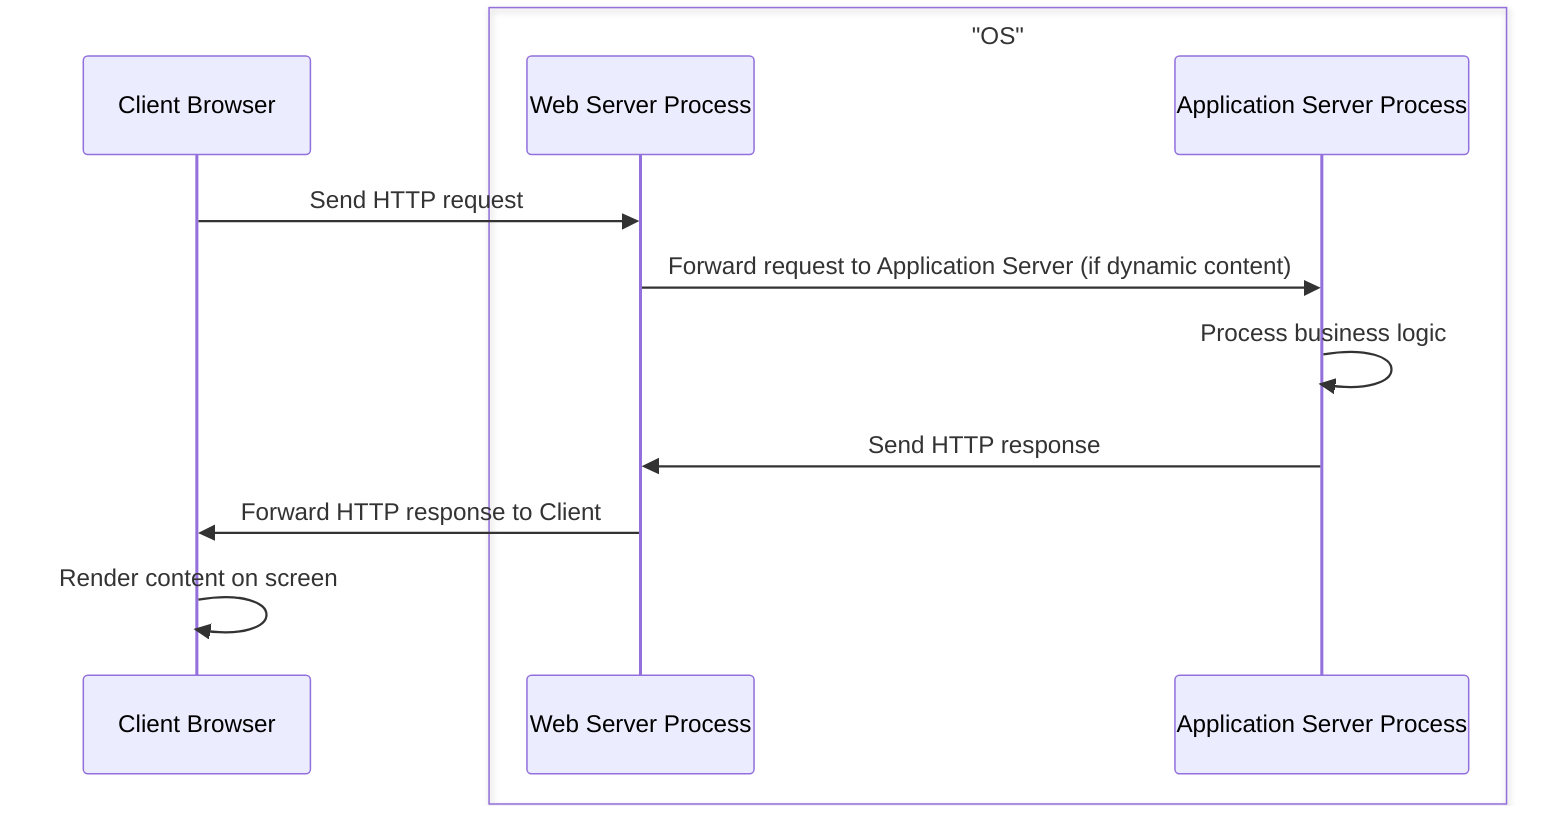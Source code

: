 sequenceDiagram
    participant Client as Client Browser
    box "OS" #D9EAD3
        participant WebServer as Web Server Process
        participant ApplicationServer as Application Server Process
    end
    Client->>WebServer: Send HTTP request
    WebServer->>ApplicationServer: Forward request to Application Server (if dynamic content)
    ApplicationServer->>ApplicationServer: Process business logic
    ApplicationServer->>WebServer: Send HTTP response
    WebServer->>Client: Forward HTTP response to Client
    Client->>Client: Render content on screen